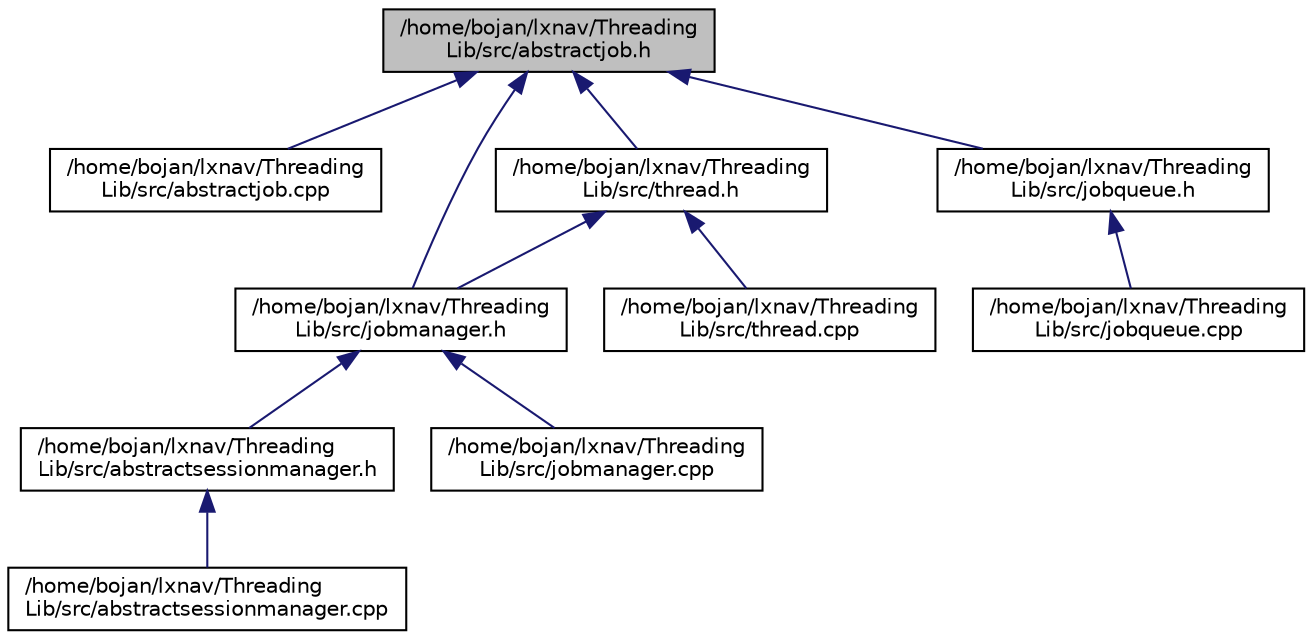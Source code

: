 digraph "/home/bojan/lxnav/ThreadingLib/src/abstractjob.h"
{
  edge [fontname="Helvetica",fontsize="10",labelfontname="Helvetica",labelfontsize="10"];
  node [fontname="Helvetica",fontsize="10",shape=record];
  Node4 [label="/home/bojan/lxnav/Threading\lLib/src/abstractjob.h",height=0.2,width=0.4,color="black", fillcolor="grey75", style="filled", fontcolor="black"];
  Node4 -> Node5 [dir="back",color="midnightblue",fontsize="10",style="solid",fontname="Helvetica"];
  Node5 [label="/home/bojan/lxnav/Threading\lLib/src/abstractjob.cpp",height=0.2,width=0.4,color="black", fillcolor="white", style="filled",URL="$abstractjob_8cpp.html"];
  Node4 -> Node6 [dir="back",color="midnightblue",fontsize="10",style="solid",fontname="Helvetica"];
  Node6 [label="/home/bojan/lxnav/Threading\lLib/src/jobmanager.h",height=0.2,width=0.4,color="black", fillcolor="white", style="filled",URL="$jobmanager_8h.html"];
  Node6 -> Node7 [dir="back",color="midnightblue",fontsize="10",style="solid",fontname="Helvetica"];
  Node7 [label="/home/bojan/lxnav/Threading\lLib/src/abstractsessionmanager.h",height=0.2,width=0.4,color="black", fillcolor="white", style="filled",URL="$abstractsessionmanager_8h.html"];
  Node7 -> Node8 [dir="back",color="midnightblue",fontsize="10",style="solid",fontname="Helvetica"];
  Node8 [label="/home/bojan/lxnav/Threading\lLib/src/abstractsessionmanager.cpp",height=0.2,width=0.4,color="black", fillcolor="white", style="filled",URL="$abstractsessionmanager_8cpp.html"];
  Node6 -> Node9 [dir="back",color="midnightblue",fontsize="10",style="solid",fontname="Helvetica"];
  Node9 [label="/home/bojan/lxnav/Threading\lLib/src/jobmanager.cpp",height=0.2,width=0.4,color="black", fillcolor="white", style="filled",URL="$jobmanager_8cpp.html"];
  Node4 -> Node10 [dir="back",color="midnightblue",fontsize="10",style="solid",fontname="Helvetica"];
  Node10 [label="/home/bojan/lxnav/Threading\lLib/src/thread.h",height=0.2,width=0.4,color="black", fillcolor="white", style="filled",URL="$thread_8h.html"];
  Node10 -> Node6 [dir="back",color="midnightblue",fontsize="10",style="solid",fontname="Helvetica"];
  Node10 -> Node11 [dir="back",color="midnightblue",fontsize="10",style="solid",fontname="Helvetica"];
  Node11 [label="/home/bojan/lxnav/Threading\lLib/src/thread.cpp",height=0.2,width=0.4,color="black", fillcolor="white", style="filled",URL="$thread_8cpp.html"];
  Node4 -> Node12 [dir="back",color="midnightblue",fontsize="10",style="solid",fontname="Helvetica"];
  Node12 [label="/home/bojan/lxnav/Threading\lLib/src/jobqueue.h",height=0.2,width=0.4,color="black", fillcolor="white", style="filled",URL="$jobqueue_8h.html"];
  Node12 -> Node13 [dir="back",color="midnightblue",fontsize="10",style="solid",fontname="Helvetica"];
  Node13 [label="/home/bojan/lxnav/Threading\lLib/src/jobqueue.cpp",height=0.2,width=0.4,color="black", fillcolor="white", style="filled",URL="$jobqueue_8cpp.html"];
}
